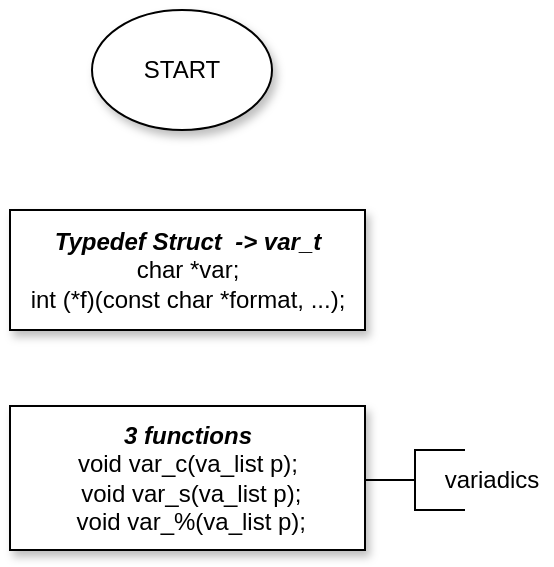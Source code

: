 <mxfile version="20.5.3" type="github">
  <diagram id="WwB0yrFr8-9Pms-kcAjm" name="Page-1">
    <mxGraphModel dx="1038" dy="547" grid="1" gridSize="10" guides="1" tooltips="1" connect="1" arrows="1" fold="1" page="1" pageScale="1" pageWidth="827" pageHeight="1169" math="0" shadow="0">
      <root>
        <mxCell id="0" />
        <mxCell id="1" parent="0" />
        <mxCell id="0lwGLxjgXCkEdpAq0Iga-1" value="START" style="ellipse;whiteSpace=wrap;html=1;shadow=1;" vertex="1" parent="1">
          <mxGeometry x="230" y="20" width="90" height="60" as="geometry" />
        </mxCell>
        <mxCell id="0lwGLxjgXCkEdpAq0Iga-2" value="&lt;b&gt;&lt;i&gt;Typedef Struct&amp;nbsp; -&amp;gt; var_t&lt;/i&gt;&lt;/b&gt;&lt;br&gt;char *var;&lt;br&gt;int (*f)(const char *format, ...);" style="rounded=0;whiteSpace=wrap;html=1;shadow=1;" vertex="1" parent="1">
          <mxGeometry x="189" y="120" width="177.5" height="60" as="geometry" />
        </mxCell>
        <mxCell id="0lwGLxjgXCkEdpAq0Iga-3" value="&lt;b&gt;&lt;i&gt;3 functions&lt;br&gt;&lt;/i&gt;&lt;/b&gt;&lt;div&gt;void var_c(va_list p);&lt;/div&gt;&lt;div&gt;&amp;nbsp;void var_s(va_list p);&lt;/div&gt;&lt;div&gt;&amp;nbsp;void var_%(va_list p);&lt;/div&gt;" style="rounded=0;whiteSpace=wrap;html=1;shadow=1;" vertex="1" parent="1">
          <mxGeometry x="189" y="218" width="177.5" height="72" as="geometry" />
        </mxCell>
        <mxCell id="0lwGLxjgXCkEdpAq0Iga-9" value="" style="strokeWidth=1;html=1;shape=mxgraph.flowchart.annotation_2;align=left;labelPosition=right;pointerEvents=1;shadow=0;" vertex="1" parent="1">
          <mxGeometry x="366.5" y="240" width="50" height="30" as="geometry" />
        </mxCell>
        <mxCell id="0lwGLxjgXCkEdpAq0Iga-10" value="variadics" style="text;html=1;strokeColor=none;fillColor=none;align=center;verticalAlign=middle;whiteSpace=wrap;rounded=0;shadow=0;strokeWidth=1;" vertex="1" parent="1">
          <mxGeometry x="400" y="240" width="60" height="30" as="geometry" />
        </mxCell>
      </root>
    </mxGraphModel>
  </diagram>
</mxfile>

